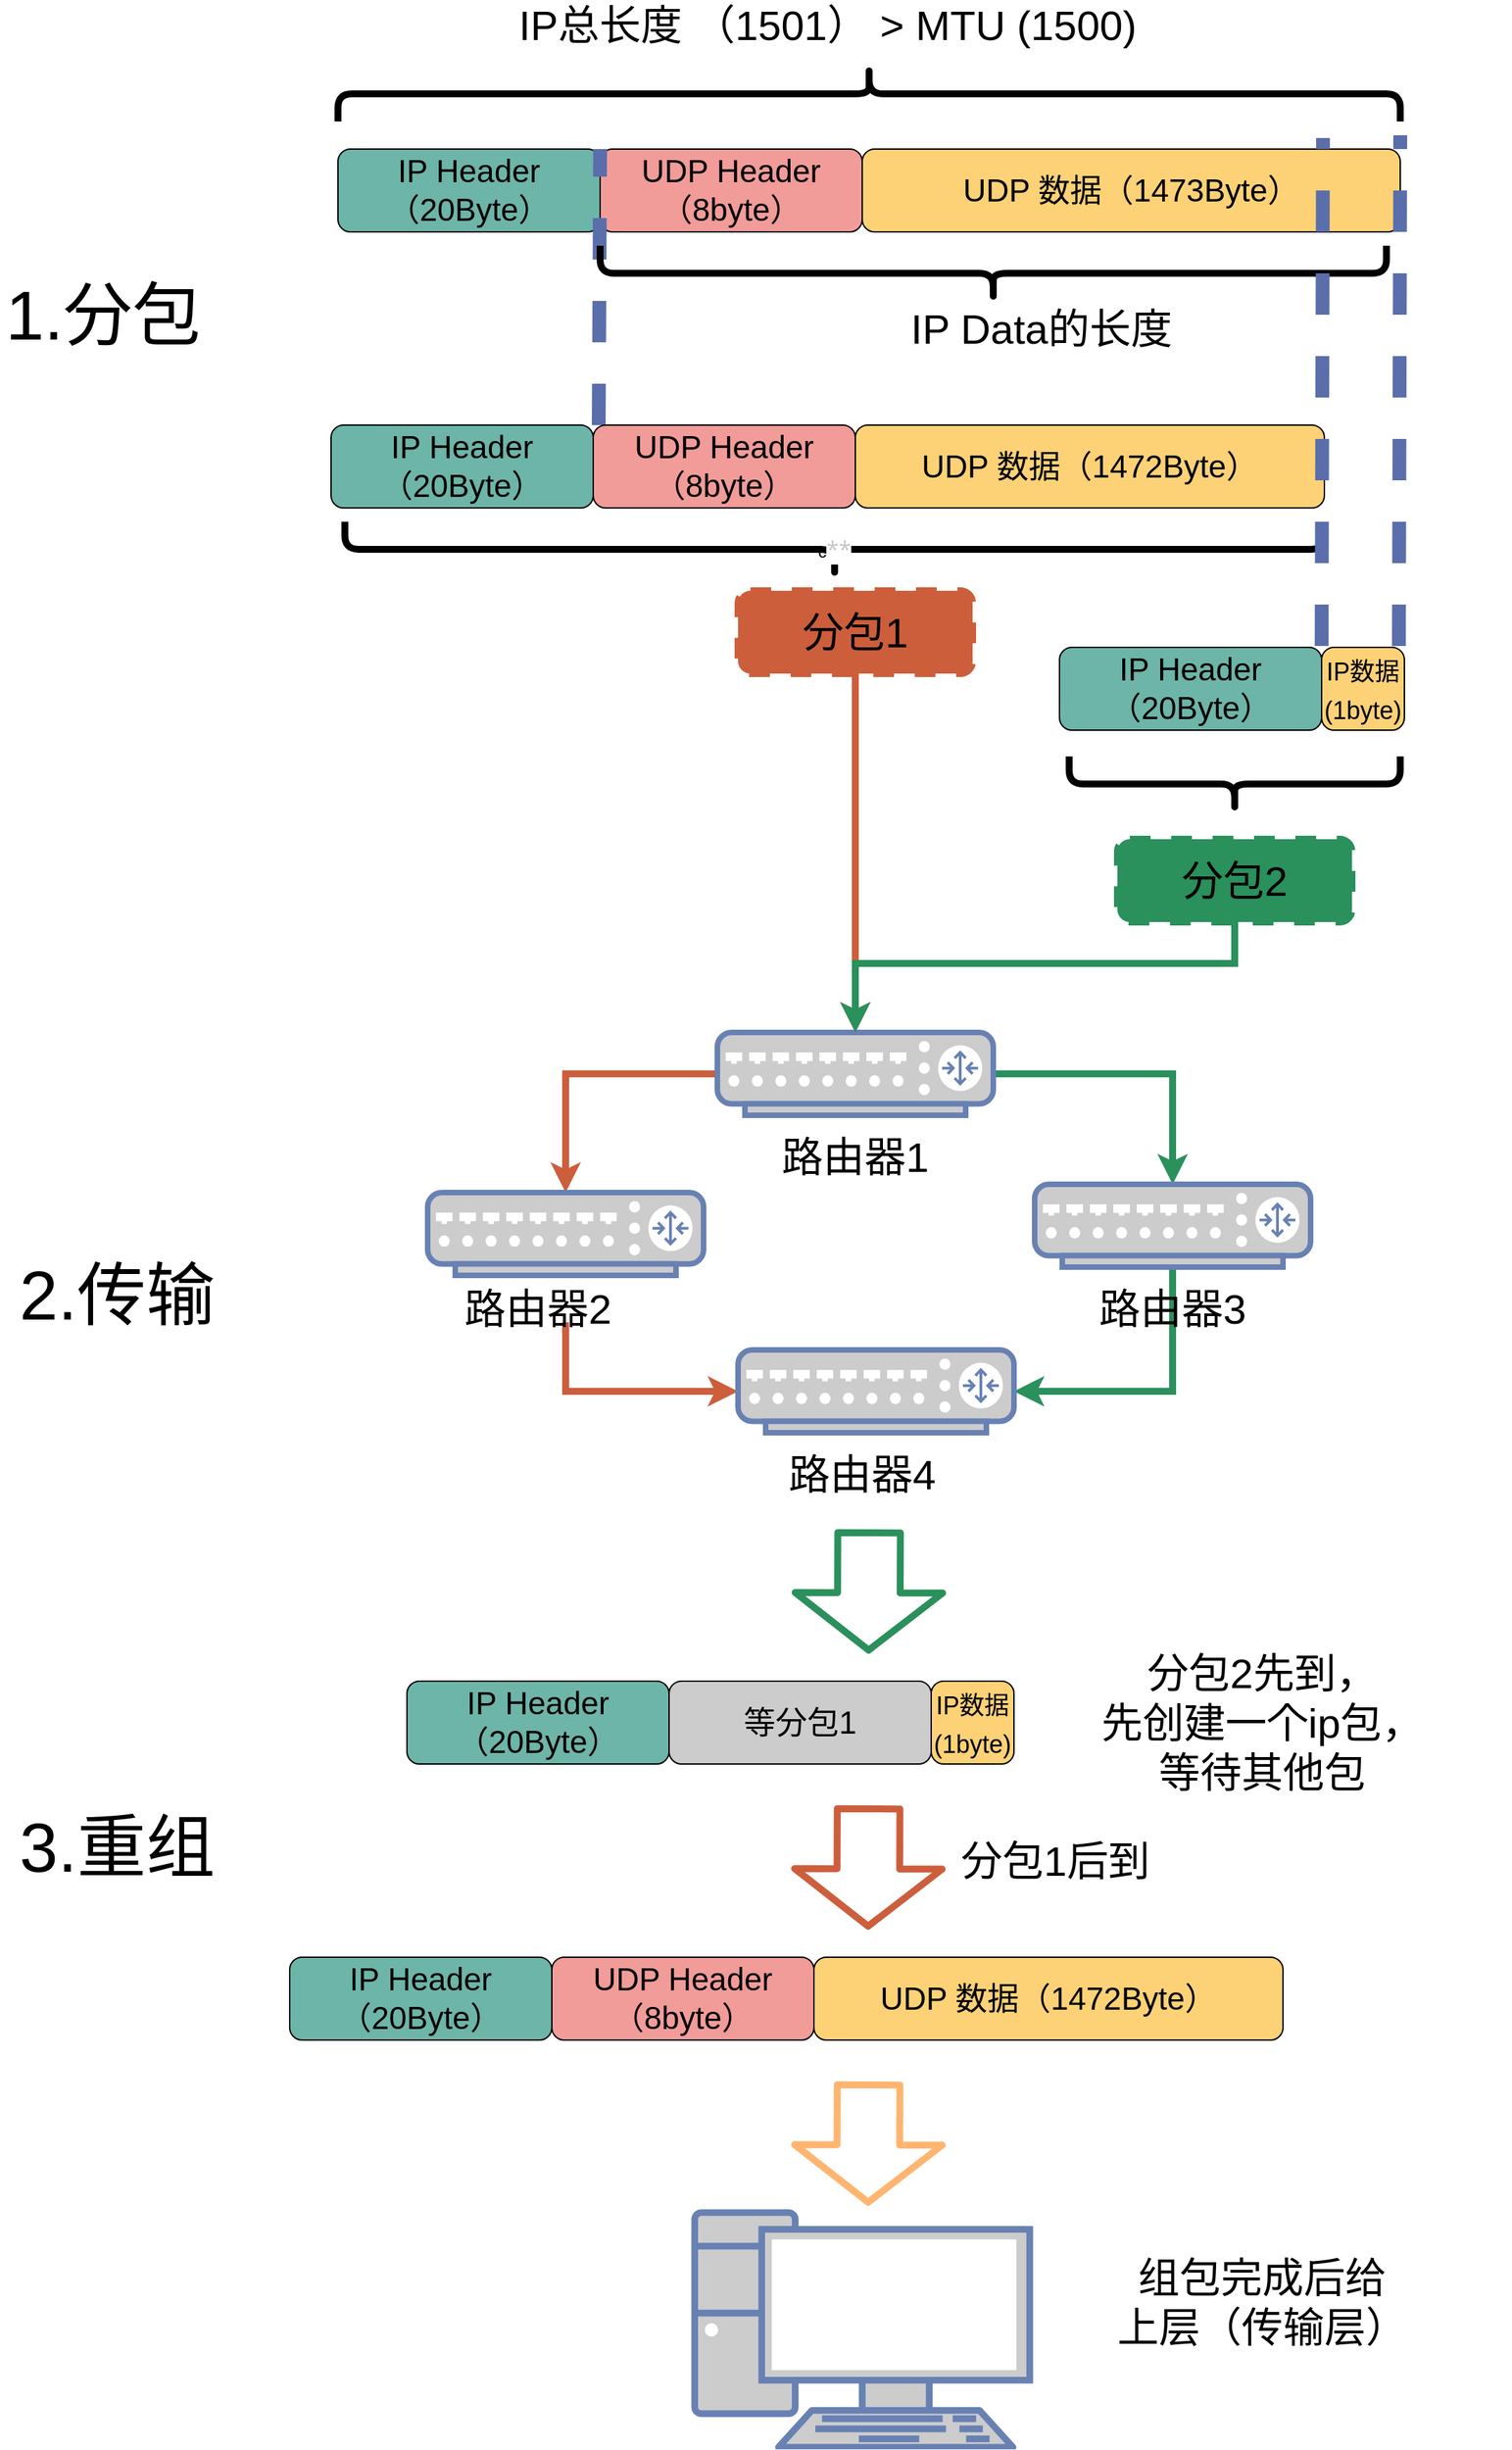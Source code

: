 <mxfile version="14.4.8" type="github"><diagram id="9fnjXT7nlAm7Ix4f8WDv" name="Page-1"><mxGraphModel dx="2195" dy="1975" grid="1" gridSize="10" guides="1" tooltips="1" connect="1" arrows="1" fold="1" page="1" pageScale="1" pageWidth="600" pageHeight="630" math="0" shadow="0"><root><mxCell id="0"/><mxCell id="1" parent="0"/><mxCell id="cwQZGGsmYyi4_czCK5QZ-2" value="&lt;font style=&quot;font-size: 23px&quot;&gt;IP Header（20Byte）&lt;/font&gt;" style="rounded=1;whiteSpace=wrap;html=1;fontSize=23;fillColor=#6DB5A8;" parent="1" vertex="1"><mxGeometry x="335" y="780" width="190" height="60" as="geometry"/></mxCell><mxCell id="cwQZGGsmYyi4_czCK5QZ-3" value="&lt;font style=&quot;font-size: 23px&quot;&gt;UDP 数据（1473Byte）&lt;/font&gt;" style="rounded=1;whiteSpace=wrap;html=1;fontSize=23;fillColor=#FDD276;" parent="1" vertex="1"><mxGeometry x="715" y="780" width="390" height="60" as="geometry"/></mxCell><mxCell id="cwQZGGsmYyi4_czCK5QZ-4" value="&lt;font style=&quot;font-size: 23px&quot;&gt;UDP Header（8byte）&lt;/font&gt;" style="rounded=1;whiteSpace=wrap;html=1;fontSize=23;fillColor=#F19C99;" parent="1" vertex="1"><mxGeometry x="525" y="780" width="190" height="60" as="geometry"/></mxCell><mxCell id="cwQZGGsmYyi4_czCK5QZ-6" value="" style="endArrow=none;dashed=1;html=1;strokeWidth=10;strokeColor=#5A6EAB;" parent="1" edge="1"><mxGeometry width="50" height="50" relative="1" as="geometry"><mxPoint x="524" y="980" as="sourcePoint"/><mxPoint x="525" y="780" as="targetPoint"/></mxGeometry></mxCell><mxCell id="cwQZGGsmYyi4_czCK5QZ-7" value="" style="endArrow=none;dashed=1;html=1;strokeWidth=10;strokeColor=#5A6EAB;" parent="1" edge="1"><mxGeometry width="50" height="50" relative="1" as="geometry"><mxPoint x="1104" y="1140" as="sourcePoint"/><mxPoint x="1105" y="770" as="targetPoint"/></mxGeometry></mxCell><mxCell id="cwQZGGsmYyi4_czCK5QZ-8" value="" style="shape=curlyBracket;whiteSpace=wrap;html=1;rounded=1;direction=north;strokeWidth=5;" parent="1" vertex="1"><mxGeometry x="525" y="850" width="570" height="40" as="geometry"/></mxCell><mxCell id="cwQZGGsmYyi4_czCK5QZ-9" value="&lt;font style=&quot;font-size: 30px&quot;&gt;IP Data的长度&lt;/font&gt;" style="text;html=1;strokeColor=none;fillColor=none;align=center;verticalAlign=middle;whiteSpace=wrap;rounded=0;" parent="1" vertex="1"><mxGeometry x="725" y="900" width="240" height="20" as="geometry"/></mxCell><mxCell id="cwQZGGsmYyi4_czCK5QZ-10" value="" style="shape=curlyBracket;whiteSpace=wrap;html=1;rounded=1;direction=south;strokeWidth=5;" parent="1" vertex="1"><mxGeometry x="335" y="720" width="770" height="40" as="geometry"/></mxCell><mxCell id="cwQZGGsmYyi4_czCK5QZ-11" value="&lt;font style=&quot;font-size: 30px&quot;&gt;IP总长度 （1501） &amp;gt; MTU (1500)&lt;/font&gt;" style="text;html=1;strokeColor=none;fillColor=none;align=center;verticalAlign=middle;whiteSpace=wrap;rounded=0;" parent="1" vertex="1"><mxGeometry x="405" y="680" width="570" height="20" as="geometry"/></mxCell><mxCell id="RsM1p1C6XDxdwzADdE5d-2" value="&lt;font style=&quot;font-size: 23px&quot;&gt;IP Header（20Byte）&lt;/font&gt;" style="rounded=1;whiteSpace=wrap;html=1;fontSize=23;fillColor=#6DB5A8;" parent="1" vertex="1"><mxGeometry x="330" y="980" width="190" height="60" as="geometry"/></mxCell><mxCell id="RsM1p1C6XDxdwzADdE5d-3" value="&lt;font style=&quot;font-size: 23px&quot;&gt;UDP 数据（1472Byte）&lt;/font&gt;" style="rounded=1;whiteSpace=wrap;html=1;fontSize=23;fillColor=#FDD276;" parent="1" vertex="1"><mxGeometry x="710" y="980" width="340" height="60" as="geometry"/></mxCell><mxCell id="RsM1p1C6XDxdwzADdE5d-4" value="&lt;font style=&quot;font-size: 23px&quot;&gt;UDP Header（8byte）&lt;/font&gt;" style="rounded=1;whiteSpace=wrap;html=1;fontSize=23;fillColor=#F19C99;" parent="1" vertex="1"><mxGeometry x="520" y="980" width="190" height="60" as="geometry"/></mxCell><mxCell id="RsM1p1C6XDxdwzADdE5d-6" value="&lt;font style=&quot;font-size: 23px&quot;&gt;IP Header（20Byte）&lt;/font&gt;" style="rounded=1;whiteSpace=wrap;html=1;fontSize=23;fillColor=#6DB5A8;" parent="1" vertex="1"><mxGeometry x="858" y="1141" width="190" height="60" as="geometry"/></mxCell><mxCell id="RsM1p1C6XDxdwzADdE5d-9" value="c&lt;span style=&quot;color: rgb(199 , 197 , 197) ; font-family: &amp;#34;open sans&amp;#34; , &amp;#34;clear sans&amp;#34; , &amp;#34;helvetica neue&amp;#34; , &amp;#34;helvetica&amp;#34; , &amp;#34;arial&amp;#34; , sans-serif ; font-size: 16px ; text-align: left ; background-color: rgb(255 , 255 , 255)&quot;&gt;**&lt;/span&gt;" style="shape=curlyBracket;whiteSpace=wrap;html=1;rounded=1;direction=north;strokeWidth=5;" parent="1" vertex="1"><mxGeometry x="340" y="1050" width="710" height="40" as="geometry"/></mxCell><mxCell id="RsM1p1C6XDxdwzADdE5d-12" value="&lt;font style=&quot;font-size: 18px&quot;&gt;IP数据(1byte)&lt;/font&gt;" style="rounded=1;whiteSpace=wrap;html=1;fontSize=23;fillColor=#FDD276;" parent="1" vertex="1"><mxGeometry x="1048" y="1141" width="60" height="60" as="geometry"/></mxCell><mxCell id="RsM1p1C6XDxdwzADdE5d-13" value="" style="endArrow=none;dashed=1;html=1;strokeWidth=10;strokeColor=#5A6EAB;" parent="1" edge="1"><mxGeometry width="50" height="50" relative="1" as="geometry"><mxPoint x="1048" y="1140" as="sourcePoint"/><mxPoint x="1049" y="772" as="targetPoint"/></mxGeometry></mxCell><mxCell id="RsM1p1C6XDxdwzADdE5d-14" value="" style="shape=curlyBracket;whiteSpace=wrap;html=1;rounded=1;direction=north;strokeWidth=5;" parent="1" vertex="1"><mxGeometry x="865" y="1220" width="240" height="40" as="geometry"/></mxCell><mxCell id="QuyvI8-zP5QpUb8QRxok-15" style="edgeStyle=orthogonalEdgeStyle;rounded=0;orthogonalLoop=1;jettySize=auto;html=1;exitX=0;exitY=0.5;exitDx=0;exitDy=0;exitPerimeter=0;strokeColor=#CD5E3C;strokeWidth=5;entryX=0.5;entryY=0;entryDx=0;entryDy=0;entryPerimeter=0;" edge="1" parent="1" source="QuyvI8-zP5QpUb8QRxok-1" target="QuyvI8-zP5QpUb8QRxok-5"><mxGeometry relative="1" as="geometry"><mxPoint x="500" y="1570" as="targetPoint"/></mxGeometry></mxCell><mxCell id="QuyvI8-zP5QpUb8QRxok-17" style="edgeStyle=orthogonalEdgeStyle;rounded=0;orthogonalLoop=1;jettySize=auto;html=1;exitX=1;exitY=0.5;exitDx=0;exitDy=0;exitPerimeter=0;strokeWidth=5;strokeColor=#2A905C;" edge="1" parent="1" source="QuyvI8-zP5QpUb8QRxok-1" target="QuyvI8-zP5QpUb8QRxok-3"><mxGeometry relative="1" as="geometry"/></mxCell><mxCell id="QuyvI8-zP5QpUb8QRxok-1" value="" style="fontColor=#0066CC;verticalAlign=top;verticalLabelPosition=bottom;labelPosition=center;align=center;html=1;outlineConnect=0;fillColor=#CCCCCC;strokeColor=#6881B3;gradientColor=none;gradientDirection=north;strokeWidth=2;shape=mxgraph.networks.router;" vertex="1" parent="1"><mxGeometry x="610" y="1420" width="200" height="60" as="geometry"/></mxCell><mxCell id="QuyvI8-zP5QpUb8QRxok-2" value="&lt;font style=&quot;font-size: 30px&quot;&gt;路由器1&lt;/font&gt;" style="text;html=1;strokeColor=none;fillColor=none;align=center;verticalAlign=middle;whiteSpace=wrap;rounded=0;" vertex="1" parent="1"><mxGeometry x="640" y="1500" width="140" height="20" as="geometry"/></mxCell><mxCell id="QuyvI8-zP5QpUb8QRxok-18" style="edgeStyle=orthogonalEdgeStyle;rounded=0;orthogonalLoop=1;jettySize=auto;html=1;exitX=0.5;exitY=1;exitDx=0;exitDy=0;exitPerimeter=0;entryX=1;entryY=0.5;entryDx=0;entryDy=0;entryPerimeter=0;strokeWidth=5;strokeColor=#2A905C;" edge="1" parent="1" source="QuyvI8-zP5QpUb8QRxok-3" target="QuyvI8-zP5QpUb8QRxok-7"><mxGeometry relative="1" as="geometry"/></mxCell><mxCell id="QuyvI8-zP5QpUb8QRxok-3" value="" style="fontColor=#0066CC;verticalAlign=top;verticalLabelPosition=bottom;labelPosition=center;align=center;html=1;outlineConnect=0;fillColor=#CCCCCC;strokeColor=#6881B3;gradientColor=none;gradientDirection=north;strokeWidth=2;shape=mxgraph.networks.router;" vertex="1" parent="1"><mxGeometry x="840" y="1530" width="200" height="60" as="geometry"/></mxCell><mxCell id="QuyvI8-zP5QpUb8QRxok-4" value="&lt;font style=&quot;font-size: 30px&quot;&gt;路由器3&lt;/font&gt;" style="text;html=1;strokeColor=none;fillColor=none;align=center;verticalAlign=middle;whiteSpace=wrap;rounded=0;" vertex="1" parent="1"><mxGeometry x="870" y="1610" width="140" height="20" as="geometry"/></mxCell><mxCell id="QuyvI8-zP5QpUb8QRxok-19" style="edgeStyle=orthogonalEdgeStyle;rounded=0;orthogonalLoop=1;jettySize=auto;html=1;exitX=0.5;exitY=1;exitDx=0;exitDy=0;exitPerimeter=0;entryX=0;entryY=0.5;entryDx=0;entryDy=0;entryPerimeter=0;strokeWidth=5;strokeColor=#CD5E3C;" edge="1" parent="1" target="QuyvI8-zP5QpUb8QRxok-7"><mxGeometry relative="1" as="geometry"><mxPoint x="500.0" y="1630" as="sourcePoint"/><Array as="points"><mxPoint x="500" y="1680"/></Array></mxGeometry></mxCell><mxCell id="QuyvI8-zP5QpUb8QRxok-5" value="" style="fontColor=#0066CC;verticalAlign=top;verticalLabelPosition=bottom;labelPosition=center;align=center;html=1;outlineConnect=0;fillColor=#CCCCCC;strokeColor=#6881B3;gradientColor=none;gradientDirection=north;strokeWidth=2;shape=mxgraph.networks.router;" vertex="1" parent="1"><mxGeometry x="400" y="1536" width="200" height="60" as="geometry"/></mxCell><mxCell id="QuyvI8-zP5QpUb8QRxok-6" value="&lt;font style=&quot;font-size: 30px&quot;&gt;路由器2&lt;/font&gt;" style="text;html=1;strokeColor=none;fillColor=none;align=center;verticalAlign=middle;whiteSpace=wrap;rounded=0;" vertex="1" parent="1"><mxGeometry x="410" y="1610" width="140" height="20" as="geometry"/></mxCell><mxCell id="QuyvI8-zP5QpUb8QRxok-7" value="" style="fontColor=#0066CC;verticalAlign=top;verticalLabelPosition=bottom;labelPosition=center;align=center;html=1;outlineConnect=0;fillColor=#CCCCCC;strokeColor=#6881B3;gradientColor=none;gradientDirection=north;strokeWidth=2;shape=mxgraph.networks.router;" vertex="1" parent="1"><mxGeometry x="625" y="1650" width="200" height="60" as="geometry"/></mxCell><mxCell id="QuyvI8-zP5QpUb8QRxok-8" value="&lt;font style=&quot;font-size: 30px&quot;&gt;路由器4&lt;/font&gt;" style="text;html=1;strokeColor=none;fillColor=none;align=center;verticalAlign=middle;whiteSpace=wrap;rounded=0;" vertex="1" parent="1"><mxGeometry x="645" y="1730" width="140" height="20" as="geometry"/></mxCell><mxCell id="QuyvI8-zP5QpUb8QRxok-21" style="edgeStyle=orthogonalEdgeStyle;rounded=0;orthogonalLoop=1;jettySize=auto;html=1;exitX=0.5;exitY=1;exitDx=0;exitDy=0;strokeWidth=5;strokeColor=#CD5E3C;" edge="1" parent="1" source="QuyvI8-zP5QpUb8QRxok-10" target="QuyvI8-zP5QpUb8QRxok-1"><mxGeometry relative="1" as="geometry"/></mxCell><mxCell id="QuyvI8-zP5QpUb8QRxok-10" value="&lt;font style=&quot;font-size: 30px&quot;&gt;分包1&lt;/font&gt;" style="rounded=1;whiteSpace=wrap;html=1;fontSize=23;dashed=1;strokeWidth=5;fillColor=#cd5e3c;strokeColor=#CD5E3C;" vertex="1" parent="1"><mxGeometry x="625" y="1100" width="170" height="60" as="geometry"/></mxCell><mxCell id="QuyvI8-zP5QpUb8QRxok-16" style="edgeStyle=orthogonalEdgeStyle;rounded=0;orthogonalLoop=1;jettySize=auto;html=1;exitX=0.5;exitY=1;exitDx=0;exitDy=0;strokeWidth=5;strokeColor=#2A905C;" edge="1" parent="1" source="QuyvI8-zP5QpUb8QRxok-11" target="QuyvI8-zP5QpUb8QRxok-1"><mxGeometry relative="1" as="geometry"><Array as="points"><mxPoint x="985" y="1370"/><mxPoint x="710" y="1370"/></Array></mxGeometry></mxCell><mxCell id="QuyvI8-zP5QpUb8QRxok-11" value="&lt;font style=&quot;font-size: 30px&quot;&gt;分包2&lt;/font&gt;" style="rounded=1;whiteSpace=wrap;html=1;fontSize=23;dashed=1;strokeWidth=5;fillColor=#2A905C;strokeColor=#2A905C;" vertex="1" parent="1"><mxGeometry x="900" y="1280" width="170" height="60" as="geometry"/></mxCell><mxCell id="QuyvI8-zP5QpUb8QRxok-23" value="" style="shape=flexArrow;endArrow=classic;html=1;strokeWidth=5;strokeColor=#2A905C;endWidth=56.552;endSize=12.172;width=41.379;" edge="1" parent="1"><mxGeometry width="50" height="50" relative="1" as="geometry"><mxPoint x="720" y="1780" as="sourcePoint"/><mxPoint x="719.66" y="1870" as="targetPoint"/></mxGeometry></mxCell><mxCell id="QuyvI8-zP5QpUb8QRxok-24" value="&lt;font style=&quot;font-size: 30px&quot;&gt;分包2先到，&lt;br&gt;先创建一个ip包，&lt;br&gt;等待其他包&lt;/font&gt;" style="text;html=1;strokeColor=none;fillColor=none;align=center;verticalAlign=middle;whiteSpace=wrap;rounded=0;dashed=1;" vertex="1" parent="1"><mxGeometry x="825" y="1870" width="360" height="100" as="geometry"/></mxCell><mxCell id="QuyvI8-zP5QpUb8QRxok-25" value="&lt;font style=&quot;font-size: 23px&quot;&gt;IP Header（20Byte）&lt;/font&gt;" style="rounded=1;whiteSpace=wrap;html=1;fontSize=23;fillColor=#6DB5A8;" vertex="1" parent="1"><mxGeometry x="385" y="1890" width="190" height="60" as="geometry"/></mxCell><mxCell id="QuyvI8-zP5QpUb8QRxok-26" value="&lt;font style=&quot;font-size: 18px&quot;&gt;IP数据(1byte)&lt;/font&gt;" style="rounded=1;whiteSpace=wrap;html=1;fontSize=23;fillColor=#FDD276;" vertex="1" parent="1"><mxGeometry x="765" y="1890" width="60" height="60" as="geometry"/></mxCell><mxCell id="QuyvI8-zP5QpUb8QRxok-28" value="&lt;font style=&quot;font-size: 50px&quot;&gt;1.分包&lt;/font&gt;" style="text;html=1;strokeColor=none;fillColor=none;align=center;verticalAlign=middle;whiteSpace=wrap;rounded=0;dashed=1;" vertex="1" parent="1"><mxGeometry x="90" y="890" width="150" height="20" as="geometry"/></mxCell><mxCell id="QuyvI8-zP5QpUb8QRxok-30" value="&lt;font style=&quot;font-size: 50px&quot;&gt;2.传输&lt;/font&gt;" style="text;html=1;strokeColor=none;fillColor=none;align=center;verticalAlign=middle;whiteSpace=wrap;rounded=0;dashed=1;" vertex="1" parent="1"><mxGeometry x="100" y="1600" width="150" height="20" as="geometry"/></mxCell><mxCell id="QuyvI8-zP5QpUb8QRxok-31" value="&lt;font style=&quot;font-size: 50px&quot;&gt;3.重组&lt;/font&gt;" style="text;html=1;strokeColor=none;fillColor=none;align=center;verticalAlign=middle;whiteSpace=wrap;rounded=0;dashed=1;" vertex="1" parent="1"><mxGeometry x="100" y="2000" width="150" height="20" as="geometry"/></mxCell><mxCell id="QuyvI8-zP5QpUb8QRxok-36" value="&lt;font style=&quot;font-size: 30px&quot;&gt;分包1后到&lt;/font&gt;" style="text;html=1;strokeColor=none;fillColor=none;align=center;verticalAlign=middle;whiteSpace=wrap;rounded=0;dashed=1;" vertex="1" parent="1"><mxGeometry x="785" y="2010" width="140" height="20" as="geometry"/></mxCell><mxCell id="QuyvI8-zP5QpUb8QRxok-40" value="&lt;font style=&quot;font-size: 23px&quot;&gt;等分包1&lt;/font&gt;" style="rounded=1;whiteSpace=wrap;html=1;fontSize=23;fillColor=#CCCCCC;" vertex="1" parent="1"><mxGeometry x="575" y="1890" width="190" height="60" as="geometry"/></mxCell><mxCell id="QuyvI8-zP5QpUb8QRxok-41" value="&lt;font style=&quot;font-size: 23px&quot;&gt;IP Header（20Byte）&lt;/font&gt;" style="rounded=1;whiteSpace=wrap;html=1;fontSize=23;fillColor=#6DB5A8;" vertex="1" parent="1"><mxGeometry x="300" y="2090" width="190" height="60" as="geometry"/></mxCell><mxCell id="QuyvI8-zP5QpUb8QRxok-42" value="&lt;font style=&quot;font-size: 23px&quot;&gt;UDP 数据（1472Byte）&lt;/font&gt;" style="rounded=1;whiteSpace=wrap;html=1;fontSize=23;fillColor=#FDD276;" vertex="1" parent="1"><mxGeometry x="680" y="2090" width="340" height="60" as="geometry"/></mxCell><mxCell id="QuyvI8-zP5QpUb8QRxok-43" value="&lt;font style=&quot;font-size: 23px&quot;&gt;UDP Header（8byte）&lt;/font&gt;" style="rounded=1;whiteSpace=wrap;html=1;fontSize=23;fillColor=#F19C99;" vertex="1" parent="1"><mxGeometry x="490" y="2090" width="190" height="60" as="geometry"/></mxCell><mxCell id="QuyvI8-zP5QpUb8QRxok-44" value="&lt;span style=&quot;font-size: 30px&quot;&gt;组包完成后给&lt;br&gt;上层（&lt;/span&gt;&lt;span style=&quot;font-size: 30px&quot;&gt;传输层&lt;/span&gt;&lt;span style=&quot;font-size: 30px&quot;&gt;）&lt;/span&gt;" style="text;html=1;strokeColor=none;fillColor=none;align=center;verticalAlign=middle;whiteSpace=wrap;rounded=0;dashed=1;" vertex="1" parent="1"><mxGeometry x="825" y="2290" width="360" height="100" as="geometry"/></mxCell><mxCell id="QuyvI8-zP5QpUb8QRxok-45" value="" style="fontColor=#0066CC;verticalAlign=top;verticalLabelPosition=bottom;labelPosition=center;align=center;html=1;outlineConnect=0;fillColor=#CCCCCC;strokeColor=#6881B3;gradientColor=none;gradientDirection=north;strokeWidth=2;shape=mxgraph.networks.pc;" vertex="1" parent="1"><mxGeometry x="593.57" y="2275" width="242.86" height="170" as="geometry"/></mxCell><mxCell id="QuyvI8-zP5QpUb8QRxok-47" value="" style="shape=flexArrow;endArrow=classic;html=1;strokeWidth=5;endWidth=56.552;endSize=12.172;width=41.379;strokeColor=#CD5E3C;" edge="1" parent="1"><mxGeometry width="50" height="50" relative="1" as="geometry"><mxPoint x="719.63" y="1980" as="sourcePoint"/><mxPoint x="719.29" y="2070" as="targetPoint"/></mxGeometry></mxCell><mxCell id="QuyvI8-zP5QpUb8QRxok-48" value="" style="shape=flexArrow;endArrow=classic;html=1;strokeWidth=5;endWidth=56.552;endSize=12.172;width=41.379;strokeColor=#FFB570;" edge="1" parent="1"><mxGeometry width="50" height="50" relative="1" as="geometry"><mxPoint x="719.63" y="2180" as="sourcePoint"/><mxPoint x="719.29" y="2270" as="targetPoint"/></mxGeometry></mxCell></root></mxGraphModel></diagram></mxfile>